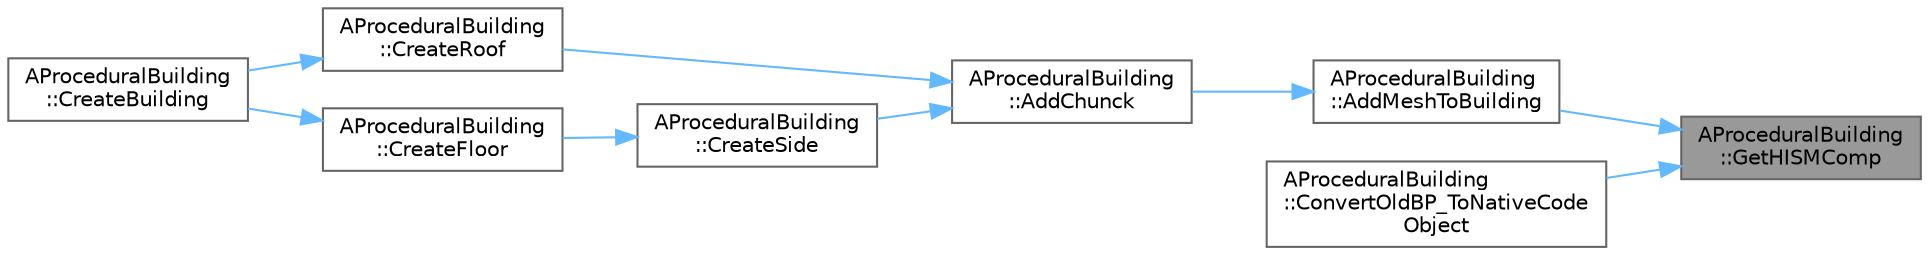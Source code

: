 digraph "AProceduralBuilding::GetHISMComp"
{
 // INTERACTIVE_SVG=YES
 // LATEX_PDF_SIZE
  bgcolor="transparent";
  edge [fontname=Helvetica,fontsize=10,labelfontname=Helvetica,labelfontsize=10];
  node [fontname=Helvetica,fontsize=10,shape=box,height=0.2,width=0.4];
  rankdir="RL";
  Node1 [id="Node000001",label="AProceduralBuilding\l::GetHISMComp",height=0.2,width=0.4,color="gray40", fillcolor="grey60", style="filled", fontcolor="black",tooltip=" "];
  Node1 -> Node2 [id="edge1_Node000001_Node000002",dir="back",color="steelblue1",style="solid",tooltip=" "];
  Node2 [id="Node000002",label="AProceduralBuilding\l::AddMeshToBuilding",height=0.2,width=0.4,color="grey40", fillcolor="white", style="filled",URL="$de/d3c/classAProceduralBuilding.html#a7d1dcc5207ef5c2161db28c38867c8c1",tooltip=" "];
  Node2 -> Node3 [id="edge2_Node000002_Node000003",dir="back",color="steelblue1",style="solid",tooltip=" "];
  Node3 [id="Node000003",label="AProceduralBuilding\l::AddChunck",height=0.2,width=0.4,color="grey40", fillcolor="white", style="filled",URL="$de/d3c/classAProceduralBuilding.html#abadc90ed7357672f272be31dabbea756",tooltip=" "];
  Node3 -> Node4 [id="edge3_Node000003_Node000004",dir="back",color="steelblue1",style="solid",tooltip=" "];
  Node4 [id="Node000004",label="AProceduralBuilding\l::CreateRoof",height=0.2,width=0.4,color="grey40", fillcolor="white", style="filled",URL="$de/d3c/classAProceduralBuilding.html#afe1ca72e692c8cdb5c6e3dc168f39575",tooltip=" "];
  Node4 -> Node5 [id="edge4_Node000004_Node000005",dir="back",color="steelblue1",style="solid",tooltip=" "];
  Node5 [id="Node000005",label="AProceduralBuilding\l::CreateBuilding",height=0.2,width=0.4,color="grey40", fillcolor="white", style="filled",URL="$de/d3c/classAProceduralBuilding.html#a309c9e716c51a91b3977c1e4c1da4263",tooltip=" "];
  Node3 -> Node6 [id="edge5_Node000003_Node000006",dir="back",color="steelblue1",style="solid",tooltip=" "];
  Node6 [id="Node000006",label="AProceduralBuilding\l::CreateSide",height=0.2,width=0.4,color="grey40", fillcolor="white", style="filled",URL="$de/d3c/classAProceduralBuilding.html#a2bbf1af9300a3857d1ebb056b545007e",tooltip=" "];
  Node6 -> Node7 [id="edge6_Node000006_Node000007",dir="back",color="steelblue1",style="solid",tooltip=" "];
  Node7 [id="Node000007",label="AProceduralBuilding\l::CreateFloor",height=0.2,width=0.4,color="grey40", fillcolor="white", style="filled",URL="$de/d3c/classAProceduralBuilding.html#a1c578e1e80fd5cc6911850c833494d45",tooltip=" "];
  Node7 -> Node5 [id="edge7_Node000007_Node000005",dir="back",color="steelblue1",style="solid",tooltip=" "];
  Node1 -> Node8 [id="edge8_Node000001_Node000008",dir="back",color="steelblue1",style="solid",tooltip=" "];
  Node8 [id="Node000008",label="AProceduralBuilding\l::ConvertOldBP_ToNativeCode\lObject",height=0.2,width=0.4,color="grey40", fillcolor="white", style="filled",URL="$de/d3c/classAProceduralBuilding.html#af2623dbf60c2dc9676db6263f7ec5a8e",tooltip=" "];
}
